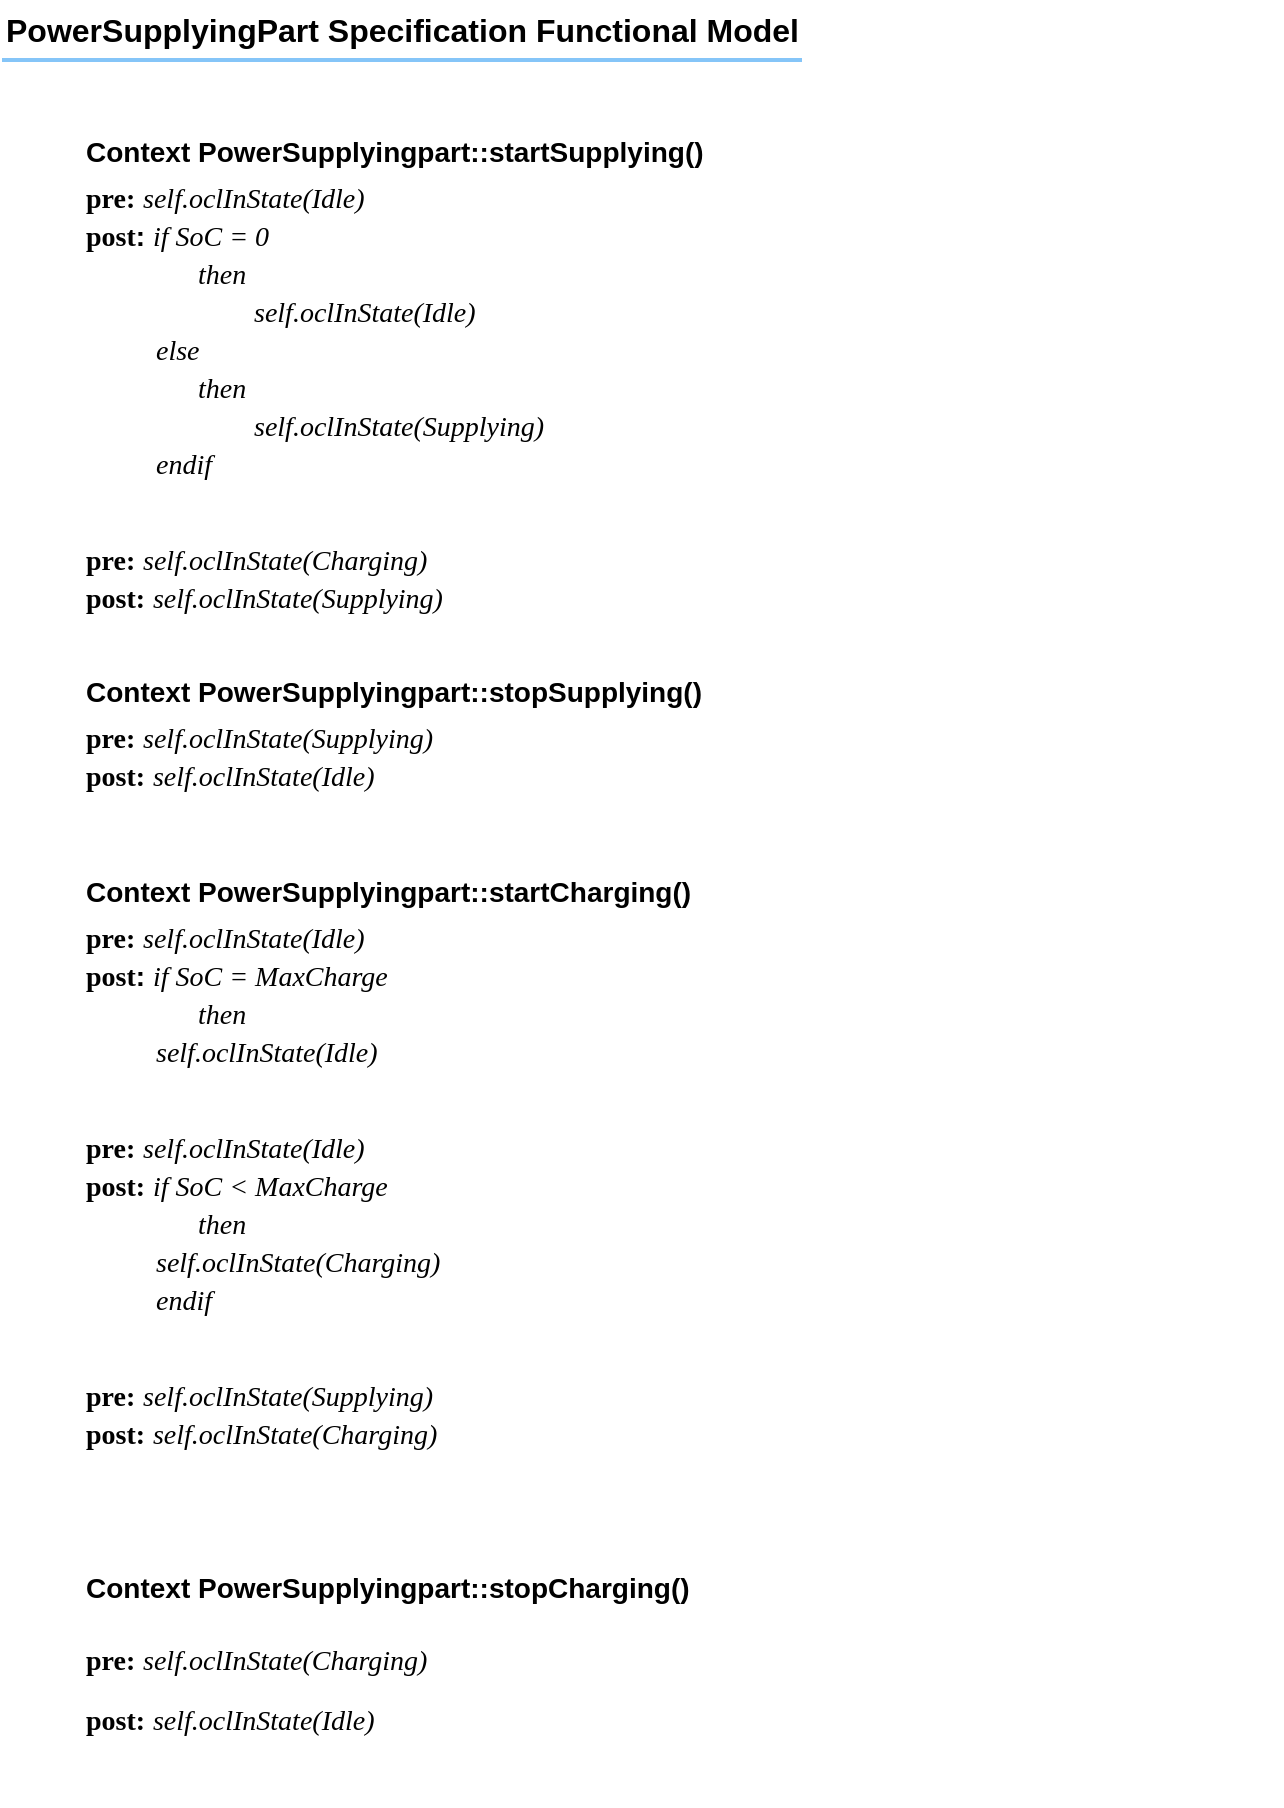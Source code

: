 <mxfile version="26.0.6">
  <diagram name="Page-1" id="fLU8VcNCep6opNJ1BtbN">
    <mxGraphModel dx="1289" dy="690" grid="1" gridSize="10" guides="1" tooltips="1" connect="1" arrows="1" fold="1" page="1" pageScale="1" pageWidth="827" pageHeight="1169" math="0" shadow="0">
      <root>
        <mxCell id="0" />
        <mxCell id="1" parent="0" />
        <mxCell id="bMbit08Fi7w39qJ4cQUI-2" value="&lt;h1 style=&quot;margin-top: 0px; line-height: 50%;&quot;&gt;&lt;font style=&quot;font-size: 14px; line-height: 50%;&quot;&gt;Context PowerSupplyingpart::startSupplying()&lt;/font&gt;&lt;/h1&gt;&lt;p style=&quot;line-height: 50%;&quot;&gt;&lt;font style=&quot;font-size: 14px; line-height: 50%;&quot;&gt;&lt;b&gt;&lt;font face=&quot;Times New Roman&quot;&gt;pre:&lt;/font&gt; &lt;/b&gt;&lt;font face=&quot;Times New Roman&quot;&gt;&lt;i&gt;self.oclInState(Idle)&lt;/i&gt;&lt;/font&gt;&lt;/font&gt;&lt;/p&gt;&lt;p style=&quot;line-height: 50%;&quot;&gt;&lt;font style=&quot;font-size: 14px; line-height: 50%;&quot;&gt;&lt;b&gt;&lt;font face=&quot;Times New Roman&quot;&gt;post&lt;/font&gt;:&lt;/b&gt;&amp;nbsp;&lt;font face=&quot;Times New Roman&quot;&gt;&lt;i&gt;if SoC = 0&lt;/i&gt;&lt;/font&gt;&lt;/font&gt;&lt;/p&gt;&lt;p style=&quot;line-height: 50%;&quot;&gt;&lt;font face=&quot;Times New Roman&quot; style=&quot;font-size: 14px; line-height: 50%;&quot;&gt;&lt;i&gt;&lt;span style=&quot;white-space: pre;&quot;&gt;&#x9;&lt;/span&gt;&lt;span style=&quot;white-space: pre;&quot;&gt;&#x9;&lt;/span&gt;then&lt;br&gt;&lt;/i&gt;&lt;/font&gt;&lt;/p&gt;&lt;p style=&quot;line-height: 50%;&quot;&gt;&lt;font style=&quot;font-size: 14px; line-height: 50%;&quot;&gt;&lt;font face=&quot;Times New Roman&quot;&gt;&lt;i&gt;&lt;span style=&quot;white-space: pre;&quot;&gt;&#x9;&lt;/span&gt;&amp;nbsp; &lt;span style=&quot;white-space: pre;&quot;&gt;&#x9;&lt;/span&gt;&lt;span style=&quot;white-space: pre;&quot;&gt;&#x9;&lt;/span&gt;self.oclInState(Idle)&lt;/i&gt;&lt;/font&gt;&lt;br&gt;&lt;/font&gt;&lt;/p&gt;&lt;p style=&quot;line-height: 50%;&quot;&gt;&lt;i style=&quot;background-color: transparent; color: light-dark(rgb(0, 0, 0), rgb(255, 255, 255)); font-family: &amp;quot;Times New Roman&amp;quot;;&quot;&gt;&lt;font style=&quot;font-size: 14px; line-height: 50%;&quot;&gt;&lt;span style=&quot;white-space: pre;&quot;&gt;&#x9;&lt;/span&gt;&amp;nbsp; else&lt;/font&gt;&lt;/i&gt;&lt;/p&gt;&lt;p style=&quot;line-height: 50%;&quot;&gt;&lt;font face=&quot;Times New Roman&quot; style=&quot;font-size: 14px; line-height: 50%;&quot;&gt;&lt;i&gt;&lt;span style=&quot;white-space: pre;&quot;&gt;&#x9;&lt;/span&gt;&lt;span style=&quot;white-space: pre;&quot;&gt;&#x9;&lt;/span&gt;then&lt;br&gt;&lt;/i&gt;&lt;/font&gt;&lt;/p&gt;&lt;p&gt;&lt;i&gt;&lt;font face=&quot;Times New Roman&quot; style=&quot;font-size: 14px;&quot;&gt;&lt;/font&gt;&lt;/i&gt;&lt;/p&gt;&lt;p style=&quot;line-height: 50%;&quot;&gt;&lt;font face=&quot;Times New Roman&quot; style=&quot;font-size: 14px; line-height: 50%;&quot;&gt;&lt;i&gt;&lt;span style=&quot;white-space: pre;&quot;&gt;&#x9;&lt;/span&gt;&amp;nbsp; &lt;span style=&quot;white-space: pre;&quot;&gt;&#x9;&lt;/span&gt;&lt;span style=&quot;white-space: pre;&quot;&gt;&#x9;&lt;/span&gt;self.oclInState(Supplying)&lt;/i&gt;&lt;/font&gt;&lt;/p&gt;&lt;p&gt;&lt;font style=&quot;font-size: 14px;&quot;&gt;&lt;/font&gt;&lt;/p&gt;&lt;p style=&quot;line-height: 50%;&quot;&gt;&lt;font style=&quot;font-size: 14px; line-height: 50%;&quot;&gt;&lt;span style=&quot;white-space: pre;&quot;&gt;&#x9;&lt;/span&gt;&amp;nbsp;&lt;font face=&quot;Times New Roman&quot;&gt;&lt;i&gt;endif&lt;/i&gt;&lt;/font&gt;&lt;br&gt;&lt;/font&gt;&lt;/p&gt;&lt;div&gt;&lt;font style=&quot;&quot;&gt;&lt;font style=&quot;font-size: 14px;&quot; face=&quot;Times New Roman&quot;&gt;&lt;i&gt;&lt;br&gt;&lt;/i&gt;&lt;/font&gt;&lt;/font&gt;&lt;/div&gt;&lt;p style=&quot;line-height: 50%;&quot;&gt;&lt;font style=&quot;font-size: 14px; line-height: 50%;&quot;&gt;&lt;b&gt;&lt;font face=&quot;Times New Roman&quot;&gt;pre:&lt;/font&gt;&amp;nbsp;&lt;/b&gt;&lt;font face=&quot;Times New Roman&quot;&gt;&lt;i&gt;self.oclInState(Charging)&lt;/i&gt;&lt;/font&gt;&lt;/font&gt;&lt;/p&gt;&lt;p style=&quot;line-height: 50%;&quot;&gt;&lt;font style=&quot;font-size: 14px; line-height: 50%;&quot;&gt;&lt;font&gt;&lt;b&gt;&lt;font face=&quot;Times New Roman&quot;&gt;post:&lt;/font&gt;&lt;/b&gt;&amp;nbsp;&lt;/font&gt;&lt;span style=&quot;background-color: transparent; color: light-dark(rgb(0, 0, 0), rgb(255, 255, 255));&quot;&gt;&lt;font face=&quot;Times New Roman&quot;&gt;&lt;i&gt;self.oclInState(Supplying)&lt;/i&gt;&lt;/font&gt;&lt;/span&gt;&lt;/font&gt;&lt;/p&gt;" style="text;html=1;whiteSpace=wrap;overflow=hidden;rounded=0;" parent="1" vertex="1">
          <mxGeometry x="80" y="100" width="600" height="270" as="geometry" />
        </mxCell>
        <mxCell id="bMbit08Fi7w39qJ4cQUI-6" value="" style="group" parent="1" vertex="1" connectable="0">
          <mxGeometry x="40" y="40" width="450" height="35" as="geometry" />
        </mxCell>
        <mxCell id="bMbit08Fi7w39qJ4cQUI-4" value="&lt;b&gt;PowerSupplyingPart Specification Functional Model&lt;/b&gt;" style="text;fontSize=16;verticalAlign=middle;strokeColor=none;fillColor=none;whiteSpace=wrap;html=1;" parent="bMbit08Fi7w39qJ4cQUI-6" vertex="1">
          <mxGeometry width="450" height="30" as="geometry" />
        </mxCell>
        <mxCell id="bMbit08Fi7w39qJ4cQUI-5" value="" style="dashed=0;shape=line;strokeWidth=2;noLabel=1;strokeColor=#0C8CF2;opacity=50;" parent="bMbit08Fi7w39qJ4cQUI-6" vertex="1">
          <mxGeometry y="25" width="400" height="10" as="geometry" />
        </mxCell>
        <mxCell id="bMbit08Fi7w39qJ4cQUI-7" value="&lt;h1 style=&quot;margin-top: 0px; line-height: 50%;&quot;&gt;&lt;font style=&quot;font-size: 14px; line-height: 50%;&quot;&gt;Context PowerSupplyingpart::stopSupplying()&lt;/font&gt;&lt;/h1&gt;&lt;p style=&quot;line-height: 50%;&quot;&gt;&lt;font style=&quot;font-size: 14px; line-height: 50%;&quot;&gt;&lt;b style=&quot;background-color: transparent; color: light-dark(rgb(0, 0, 0), rgb(255, 255, 255));&quot;&gt;&lt;font face=&quot;Times New Roman&quot;&gt;pre:&lt;/font&gt;&amp;nbsp;&lt;/b&gt;&lt;font style=&quot;background-color: transparent; color: light-dark(rgb(0, 0, 0), rgb(255, 255, 255));&quot; face=&quot;Times New Roman&quot;&gt;&lt;i&gt;self.oclInState(&lt;/i&gt;&lt;/font&gt;&lt;i style=&quot;background-color: transparent; color: light-dark(rgb(0, 0, 0), rgb(255, 255, 255)); font-family: &amp;quot;Times New Roman&amp;quot;;&quot;&gt;Supplying&lt;/i&gt;&lt;font style=&quot;background-color: transparent; color: light-dark(rgb(0, 0, 0), rgb(255, 255, 255));&quot; face=&quot;Times New Roman&quot;&gt;&lt;i&gt;)&lt;/i&gt;&lt;/font&gt;&lt;/font&gt;&lt;/p&gt;&lt;p style=&quot;line-height: 50%;&quot;&gt;&lt;font style=&quot;font-size: 14px; line-height: 50%;&quot;&gt;&lt;font&gt;&lt;b&gt;&lt;font face=&quot;Times New Roman&quot;&gt;post:&lt;/font&gt;&lt;/b&gt;&amp;nbsp;&lt;/font&gt;&lt;span style=&quot;background-color: transparent; color: light-dark(rgb(0, 0, 0), rgb(255, 255, 255));&quot;&gt;&lt;font face=&quot;Times New Roman&quot;&gt;&lt;i&gt;self.oclInState(Idle)&lt;/i&gt;&lt;/font&gt;&lt;/span&gt;&lt;/font&gt;&lt;/p&gt;" style="text;html=1;whiteSpace=wrap;overflow=hidden;rounded=0;" parent="1" vertex="1">
          <mxGeometry x="80" y="370" width="600" height="130" as="geometry" />
        </mxCell>
        <mxCell id="bMbit08Fi7w39qJ4cQUI-8" value="&lt;h1 style=&quot;margin-top: 0px; line-height: 50%;&quot;&gt;&lt;font style=&quot;font-size: 14px; line-height: 50%;&quot;&gt;Context PowerSupplyingpart::startCharging()&lt;/font&gt;&lt;/h1&gt;&lt;p style=&quot;line-height: 50%;&quot;&gt;&lt;font style=&quot;font-size: 14px; line-height: 50%;&quot;&gt;&lt;b&gt;&lt;font face=&quot;Times New Roman&quot;&gt;pre:&lt;/font&gt; &lt;/b&gt;&lt;font face=&quot;Times New Roman&quot;&gt;&lt;i&gt;self.oclInState(Idle)&lt;/i&gt;&lt;/font&gt;&lt;/font&gt;&lt;/p&gt;&lt;p style=&quot;line-height: 50%;&quot;&gt;&lt;font style=&quot;font-size: 14px; line-height: 50%;&quot;&gt;&lt;b&gt;&lt;font face=&quot;Times New Roman&quot;&gt;post&lt;/font&gt;:&lt;/b&gt;&amp;nbsp;&lt;font face=&quot;Times New Roman&quot;&gt;&lt;i&gt;if SoC = MaxCharge&lt;/i&gt;&lt;/font&gt;&lt;/font&gt;&lt;/p&gt;&lt;p style=&quot;line-height: 50%;&quot;&gt;&lt;font face=&quot;Times New Roman&quot; style=&quot;font-size: 14px; line-height: 50%;&quot;&gt;&lt;i&gt;&lt;span style=&quot;white-space: pre;&quot;&gt;&#x9;&lt;/span&gt;&lt;span style=&quot;white-space: pre;&quot;&gt;&#x9;&lt;/span&gt;then&lt;br&gt;&lt;/i&gt;&lt;/font&gt;&lt;/p&gt;&lt;p style=&quot;line-height: 50%;&quot;&gt;&lt;font style=&quot;font-size: 14px; line-height: 50%;&quot;&gt;&lt;font face=&quot;Times New Roman&quot;&gt;&lt;i&gt;&lt;span style=&quot;white-space: pre;&quot;&gt;&#x9;&lt;/span&gt;&amp;nbsp; self.oclInState(Idle)&lt;/i&gt;&lt;/font&gt;&lt;br&gt;&lt;/font&gt;&lt;/p&gt;&lt;p&gt;&lt;font style=&quot;font-size: 14px;&quot;&gt;&lt;br&gt;&lt;/font&gt;&lt;/p&gt;&lt;p style=&quot;line-height: 50%;&quot;&gt;&lt;font style=&quot;font-size: 14px; line-height: 50%;&quot;&gt;&lt;b&gt;&lt;font face=&quot;Times New Roman&quot;&gt;pre:&lt;/font&gt;&amp;nbsp;&lt;/b&gt;&lt;font face=&quot;Times New Roman&quot;&gt;&lt;i&gt;self.oclInState(Idle)&lt;/i&gt;&lt;/font&gt;&lt;/font&gt;&lt;/p&gt;&lt;p style=&quot;line-height: 50%;&quot;&gt;&lt;font style=&quot;font-size: 14px; line-height: 50%;&quot;&gt;&lt;font&gt;&lt;b&gt;&lt;font face=&quot;Times New Roman&quot;&gt;post:&lt;/font&gt;&lt;/b&gt;&amp;nbsp;&lt;font face=&quot;Times New Roman&quot;&gt;&lt;i&gt;if SoC &amp;lt;&amp;nbsp;&lt;/i&gt;&lt;/font&gt;&lt;/font&gt;&lt;i style=&quot;background-color: transparent; color: light-dark(rgb(0, 0, 0), rgb(255, 255, 255)); font-family: &amp;quot;Times New Roman&amp;quot;;&quot;&gt;MaxCharge&lt;/i&gt;&lt;/font&gt;&lt;/p&gt;&lt;p style=&quot;line-height: 50%;&quot;&gt;&lt;font face=&quot;Times New Roman&quot; style=&quot;font-size: 14px; line-height: 50%;&quot;&gt;&lt;i&gt;&lt;span style=&quot;white-space: pre;&quot;&gt;&#x9;&lt;/span&gt;&lt;span style=&quot;white-space: pre;&quot;&gt;&#x9;&lt;/span&gt;then&lt;br&gt;&lt;/i&gt;&lt;/font&gt;&lt;/p&gt;&lt;p&gt;&lt;i&gt;&lt;font face=&quot;Times New Roman&quot; style=&quot;font-size: 14px;&quot;&gt;&lt;/font&gt;&lt;/i&gt;&lt;/p&gt;&lt;p style=&quot;line-height: 50%;&quot;&gt;&lt;font face=&quot;Times New Roman&quot; style=&quot;font-size: 14px; line-height: 50%;&quot;&gt;&lt;i&gt;&lt;span style=&quot;white-space: pre;&quot;&gt;&#x9;&lt;/span&gt;&amp;nbsp; self.oclInState(Charging)&lt;/i&gt;&lt;/font&gt;&lt;/p&gt;&lt;p&gt;&lt;font style=&quot;font-size: 14px;&quot;&gt;&lt;/font&gt;&lt;/p&gt;&lt;p style=&quot;line-height: 50%;&quot;&gt;&lt;font style=&quot;font-size: 14px; line-height: 50%;&quot;&gt;&lt;span style=&quot;white-space: pre;&quot;&gt;&#x9;&lt;/span&gt;&amp;nbsp;&lt;font face=&quot;Times New Roman&quot;&gt;&lt;i&gt;endif&lt;/i&gt;&lt;/font&gt;&lt;br&gt;&lt;/font&gt;&lt;/p&gt;&lt;div&gt;&lt;font style=&quot;&quot;&gt;&lt;font style=&quot;font-size: 14px;&quot; face=&quot;Times New Roman&quot;&gt;&lt;i&gt;&lt;br&gt;&lt;/i&gt;&lt;/font&gt;&lt;/font&gt;&lt;/div&gt;&lt;p style=&quot;line-height: 50%;&quot;&gt;&lt;font style=&quot;font-size: 14px; line-height: 50%;&quot;&gt;&lt;b&gt;&lt;font face=&quot;Times New Roman&quot;&gt;pre:&lt;/font&gt;&amp;nbsp;&lt;/b&gt;&lt;font face=&quot;Times New Roman&quot;&gt;&lt;i&gt;self.oclInState(&lt;/i&gt;&lt;/font&gt;&lt;i style=&quot;font-family: &amp;quot;Times New Roman&amp;quot;;&quot;&gt;Supplying&lt;/i&gt;&lt;font face=&quot;Times New Roman&quot;&gt;&lt;i&gt;)&lt;/i&gt;&lt;/font&gt;&lt;/font&gt;&lt;/p&gt;&lt;p style=&quot;line-height: 50%;&quot;&gt;&lt;font style=&quot;font-size: 14px; line-height: 50%;&quot;&gt;&lt;font&gt;&lt;b&gt;&lt;font face=&quot;Times New Roman&quot;&gt;post:&lt;/font&gt;&lt;/b&gt;&amp;nbsp;&lt;/font&gt;&lt;span style=&quot;background-color: transparent; color: light-dark(rgb(0, 0, 0), rgb(255, 255, 255));&quot;&gt;&lt;font face=&quot;Times New Roman&quot;&gt;&lt;i&gt;self.oclInState(&lt;/i&gt;&lt;/font&gt;&lt;/span&gt;&lt;i style=&quot;font-family: &amp;quot;Times New Roman&amp;quot;;&quot;&gt;Charging&lt;/i&gt;&lt;span style=&quot;background-color: transparent; color: light-dark(rgb(0, 0, 0), rgb(255, 255, 255));&quot;&gt;&lt;font face=&quot;Times New Roman&quot;&gt;&lt;i&gt;)&lt;/i&gt;&lt;/font&gt;&lt;/span&gt;&lt;/font&gt;&lt;/p&gt;" style="text;html=1;whiteSpace=wrap;overflow=hidden;rounded=0;" parent="1" vertex="1">
          <mxGeometry x="80" y="470" width="600" height="310" as="geometry" />
        </mxCell>
        <mxCell id="bMbit08Fi7w39qJ4cQUI-9" value="&lt;h1 style=&quot;margin-top: 0px;&quot;&gt;&lt;font style=&quot;font-size: 14px;&quot;&gt;Context PowerSupplyingpart::stopCharging()&lt;/font&gt;&lt;/h1&gt;&lt;p&gt;&lt;font style=&quot;font-size: 14px;&quot;&gt;&lt;b style=&quot;background-color: transparent; color: light-dark(rgb(0, 0, 0), rgb(255, 255, 255));&quot;&gt;&lt;font face=&quot;Times New Roman&quot;&gt;pre:&lt;/font&gt;&amp;nbsp;&lt;/b&gt;&lt;font style=&quot;background-color: transparent; color: light-dark(rgb(0, 0, 0), rgb(255, 255, 255));&quot; face=&quot;Times New Roman&quot;&gt;&lt;i&gt;self.oclInState(&lt;/i&gt;&lt;/font&gt;&lt;i style=&quot;background-color: transparent; color: light-dark(rgb(0, 0, 0), rgb(255, 255, 255)); font-family: &amp;quot;Times New Roman&amp;quot;;&quot;&gt;Charging&lt;/i&gt;&lt;font style=&quot;background-color: transparent; color: light-dark(rgb(0, 0, 0), rgb(255, 255, 255));&quot; face=&quot;Times New Roman&quot;&gt;&lt;i&gt;)&lt;/i&gt;&lt;/font&gt;&lt;/font&gt;&lt;/p&gt;&lt;p&gt;&lt;font style=&quot;font-size: 14px;&quot;&gt;&lt;font style=&quot;&quot;&gt;&lt;b&gt;&lt;font face=&quot;Times New Roman&quot;&gt;post:&lt;/font&gt;&lt;/b&gt;&amp;nbsp;&lt;/font&gt;&lt;span style=&quot;background-color: transparent; color: light-dark(rgb(0, 0, 0), rgb(255, 255, 255));&quot;&gt;&lt;font style=&quot;&quot; face=&quot;Times New Roman&quot;&gt;&lt;i style=&quot;&quot;&gt;self.oclInState(Idle)&lt;/i&gt;&lt;/font&gt;&lt;/span&gt;&lt;/font&gt;&lt;/p&gt;" style="text;html=1;whiteSpace=wrap;overflow=hidden;rounded=0;" parent="1" vertex="1">
          <mxGeometry x="80" y="810" width="600" height="130" as="geometry" />
        </mxCell>
      </root>
    </mxGraphModel>
  </diagram>
</mxfile>
